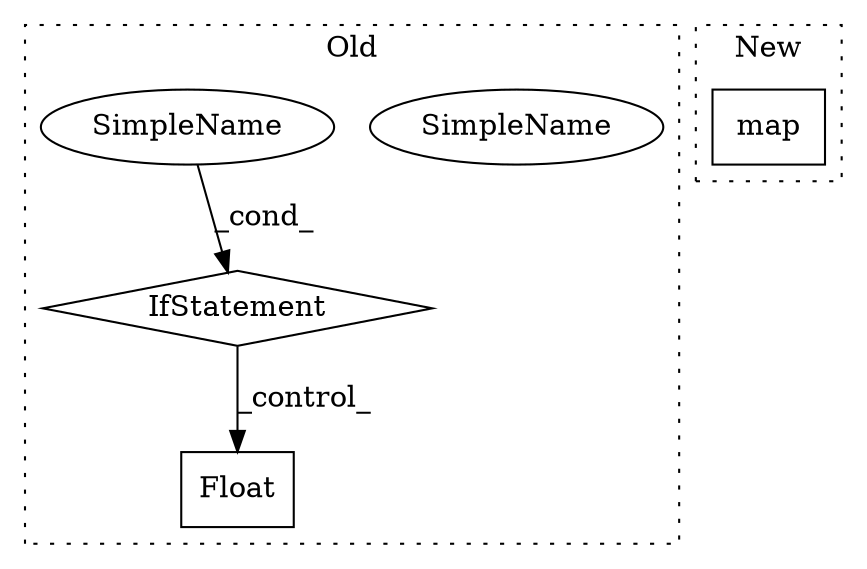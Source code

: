 digraph G {
subgraph cluster0 {
1 [label="Float" a="32" s="3160,3167" l="6,1" shape="box"];
3 [label="IfStatement" a="25" s="3232" l="40" shape="diamond"];
4 [label="SimpleName" a="42" s="3267" l="5" shape="ellipse"];
5 [label="SimpleName" a="42" s="3267" l="5" shape="ellipse"];
label = "Old";
style="dotted";
}
subgraph cluster1 {
2 [label="map" a="32" s="3073,3118" l="4,1" shape="box"];
label = "New";
style="dotted";
}
3 -> 1 [label="_control_"];
5 -> 3 [label="_cond_"];
}